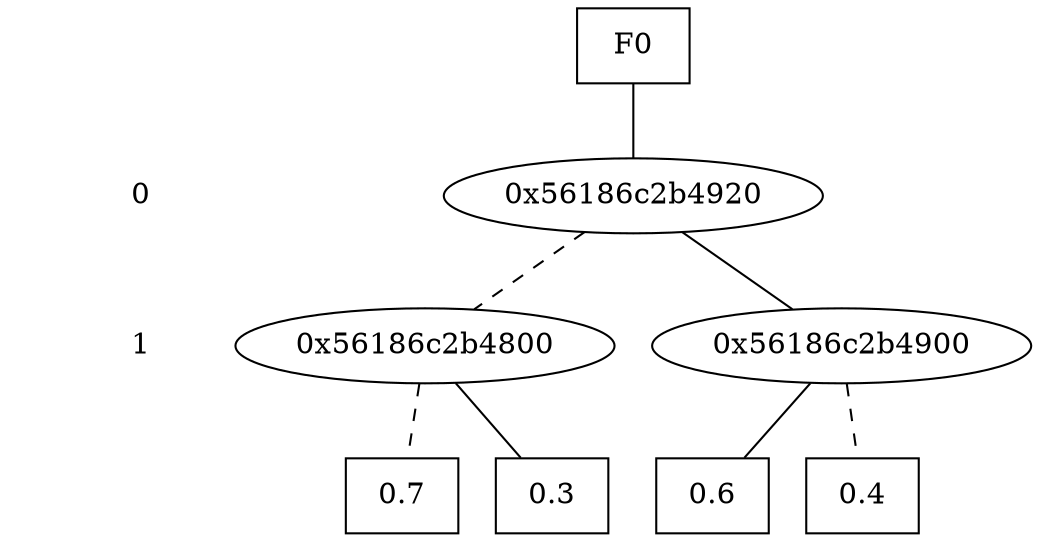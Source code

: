 digraph "DD" {
size = "7.5,10"
center = true;
edge [dir = none];
{ node [shape = plaintext];
  edge [style = invis];
  "CONST NODES" [style = invis];
" 0 " -> " 1 " -> "CONST NODES"; 
}
{ rank = same; node [shape = box]; edge [style = invis];
"F0"; }
{ rank = same; " 0 ";
"0x56186c2b4920";
}
{ rank = same; " 1 ";
"0x56186c2b4800";
"0x56186c2b4900";
}
{ rank = same; "CONST NODES";
{ node [shape = box]; "0x56186c2b4760";
"0x56186c2b47e0";
"0x56186c2b48e0";
"0x56186c2b4860";
}
}
"F0" -> "0x56186c2b4920" [style = solid];
"0x56186c2b4920" -> "0x56186c2b4900";
"0x56186c2b4920" -> "0x56186c2b4800" [style = dashed];
"0x56186c2b4800" -> "0x56186c2b47e0";
"0x56186c2b4800" -> "0x56186c2b4760" [style = dashed];
"0x56186c2b4900" -> "0x56186c2b48e0";
"0x56186c2b4900" -> "0x56186c2b4860" [style = dashed];
"0x56186c2b4760" [label = "0.7"];
"0x56186c2b47e0" [label = "0.3"];
"0x56186c2b48e0" [label = "0.6"];
"0x56186c2b4860" [label = "0.4"];
}
